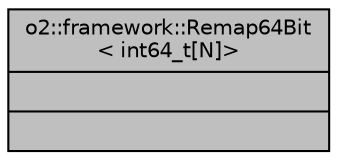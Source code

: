 digraph "o2::framework::Remap64Bit&lt; int64_t[N]&gt;"
{
 // INTERACTIVE_SVG=YES
  bgcolor="transparent";
  edge [fontname="Helvetica",fontsize="10",labelfontname="Helvetica",labelfontsize="10"];
  node [fontname="Helvetica",fontsize="10",shape=record];
  Node1 [label="{o2::framework::Remap64Bit\l\< int64_t[N]\>\n||}",height=0.2,width=0.4,color="black", fillcolor="grey75", style="filled", fontcolor="black"];
}
